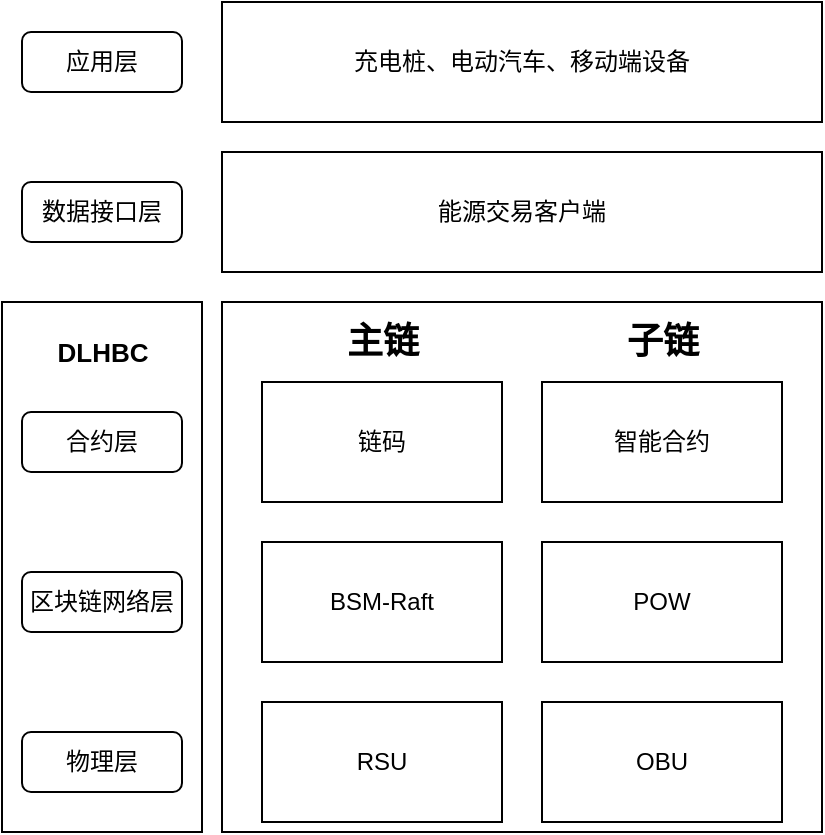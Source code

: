 <mxfile version="21.0.6" type="github">
  <diagram name="第 1 页" id="1W-o0foTig0R5M3s8DDL">
    <mxGraphModel dx="1434" dy="756" grid="1" gridSize="10" guides="1" tooltips="1" connect="1" arrows="1" fold="1" page="1" pageScale="1" pageWidth="827" pageHeight="1169" math="0" shadow="0">
      <root>
        <mxCell id="0" />
        <mxCell id="1" parent="0" />
        <mxCell id="7m2NvsibEonJBpZYuy1r-2" value="物理层" style="rounded=1;whiteSpace=wrap;html=1;" vertex="1" parent="1">
          <mxGeometry x="80" y="555" width="80" height="30" as="geometry" />
        </mxCell>
        <mxCell id="7m2NvsibEonJBpZYuy1r-3" value="区块链网络层" style="rounded=1;whiteSpace=wrap;html=1;" vertex="1" parent="1">
          <mxGeometry x="80" y="475" width="80" height="30" as="geometry" />
        </mxCell>
        <mxCell id="7m2NvsibEonJBpZYuy1r-4" value="合约层" style="rounded=1;whiteSpace=wrap;html=1;" vertex="1" parent="1">
          <mxGeometry x="80" y="395" width="80" height="30" as="geometry" />
        </mxCell>
        <mxCell id="7m2NvsibEonJBpZYuy1r-5" value="数据接口层" style="rounded=1;whiteSpace=wrap;html=1;" vertex="1" parent="1">
          <mxGeometry x="80" y="280" width="80" height="30" as="geometry" />
        </mxCell>
        <mxCell id="7m2NvsibEonJBpZYuy1r-7" value="RSU" style="rounded=0;whiteSpace=wrap;html=1;" vertex="1" parent="1">
          <mxGeometry x="200" y="540" width="120" height="60" as="geometry" />
        </mxCell>
        <mxCell id="7m2NvsibEonJBpZYuy1r-8" value="主链" style="text;html=1;align=center;verticalAlign=middle;resizable=0;points=[];autosize=1;strokeColor=none;fillColor=none;strokeWidth=4;fontSize=18;fontStyle=1" vertex="1" parent="1">
          <mxGeometry x="230" y="340" width="60" height="40" as="geometry" />
        </mxCell>
        <mxCell id="7m2NvsibEonJBpZYuy1r-9" value="BSM-Raft" style="rounded=0;whiteSpace=wrap;html=1;" vertex="1" parent="1">
          <mxGeometry x="200" y="460" width="120" height="60" as="geometry" />
        </mxCell>
        <mxCell id="7m2NvsibEonJBpZYuy1r-10" value="链码" style="rounded=0;whiteSpace=wrap;html=1;" vertex="1" parent="1">
          <mxGeometry x="200" y="380" width="120" height="60" as="geometry" />
        </mxCell>
        <mxCell id="7m2NvsibEonJBpZYuy1r-11" value="能源交易客户端" style="rounded=0;whiteSpace=wrap;html=1;" vertex="1" parent="1">
          <mxGeometry x="180" y="265" width="300" height="60" as="geometry" />
        </mxCell>
        <mxCell id="7m2NvsibEonJBpZYuy1r-12" value="应用层" style="rounded=1;whiteSpace=wrap;html=1;" vertex="1" parent="1">
          <mxGeometry x="80" y="205" width="80" height="30" as="geometry" />
        </mxCell>
        <mxCell id="7m2NvsibEonJBpZYuy1r-13" value="充电桩、电动汽车、移动端设备" style="rounded=0;whiteSpace=wrap;html=1;" vertex="1" parent="1">
          <mxGeometry x="180" y="190" width="300" height="60" as="geometry" />
        </mxCell>
        <mxCell id="7m2NvsibEonJBpZYuy1r-16" value="OBU" style="rounded=0;whiteSpace=wrap;html=1;" vertex="1" parent="1">
          <mxGeometry x="340" y="540" width="120" height="60" as="geometry" />
        </mxCell>
        <mxCell id="7m2NvsibEonJBpZYuy1r-18" value="POW" style="rounded=0;whiteSpace=wrap;html=1;" vertex="1" parent="1">
          <mxGeometry x="340" y="460" width="120" height="60" as="geometry" />
        </mxCell>
        <mxCell id="7m2NvsibEonJBpZYuy1r-19" value="智能合约" style="rounded=0;whiteSpace=wrap;html=1;" vertex="1" parent="1">
          <mxGeometry x="340" y="380" width="120" height="60" as="geometry" />
        </mxCell>
        <mxCell id="7m2NvsibEonJBpZYuy1r-23" value="子链" style="text;html=1;align=center;verticalAlign=middle;resizable=0;points=[];autosize=1;strokeColor=none;fillColor=none;strokeWidth=4;fontSize=18;fontStyle=1" vertex="1" parent="1">
          <mxGeometry x="370" y="340" width="60" height="40" as="geometry" />
        </mxCell>
        <mxCell id="7m2NvsibEonJBpZYuy1r-24" value="" style="rounded=0;whiteSpace=wrap;html=1;fillColor=none;" vertex="1" parent="1">
          <mxGeometry x="180" y="340" width="300" height="265" as="geometry" />
        </mxCell>
        <mxCell id="7m2NvsibEonJBpZYuy1r-25" value="" style="rounded=0;whiteSpace=wrap;html=1;fillColor=none;" vertex="1" parent="1">
          <mxGeometry x="70" y="340" width="100" height="265" as="geometry" />
        </mxCell>
        <mxCell id="7m2NvsibEonJBpZYuy1r-26" value="DLHBC" style="text;html=1;align=center;verticalAlign=middle;resizable=0;points=[];autosize=1;strokeColor=none;fillColor=none;fontSize=13;fontStyle=1" vertex="1" parent="1">
          <mxGeometry x="85" y="350" width="70" height="30" as="geometry" />
        </mxCell>
      </root>
    </mxGraphModel>
  </diagram>
</mxfile>
